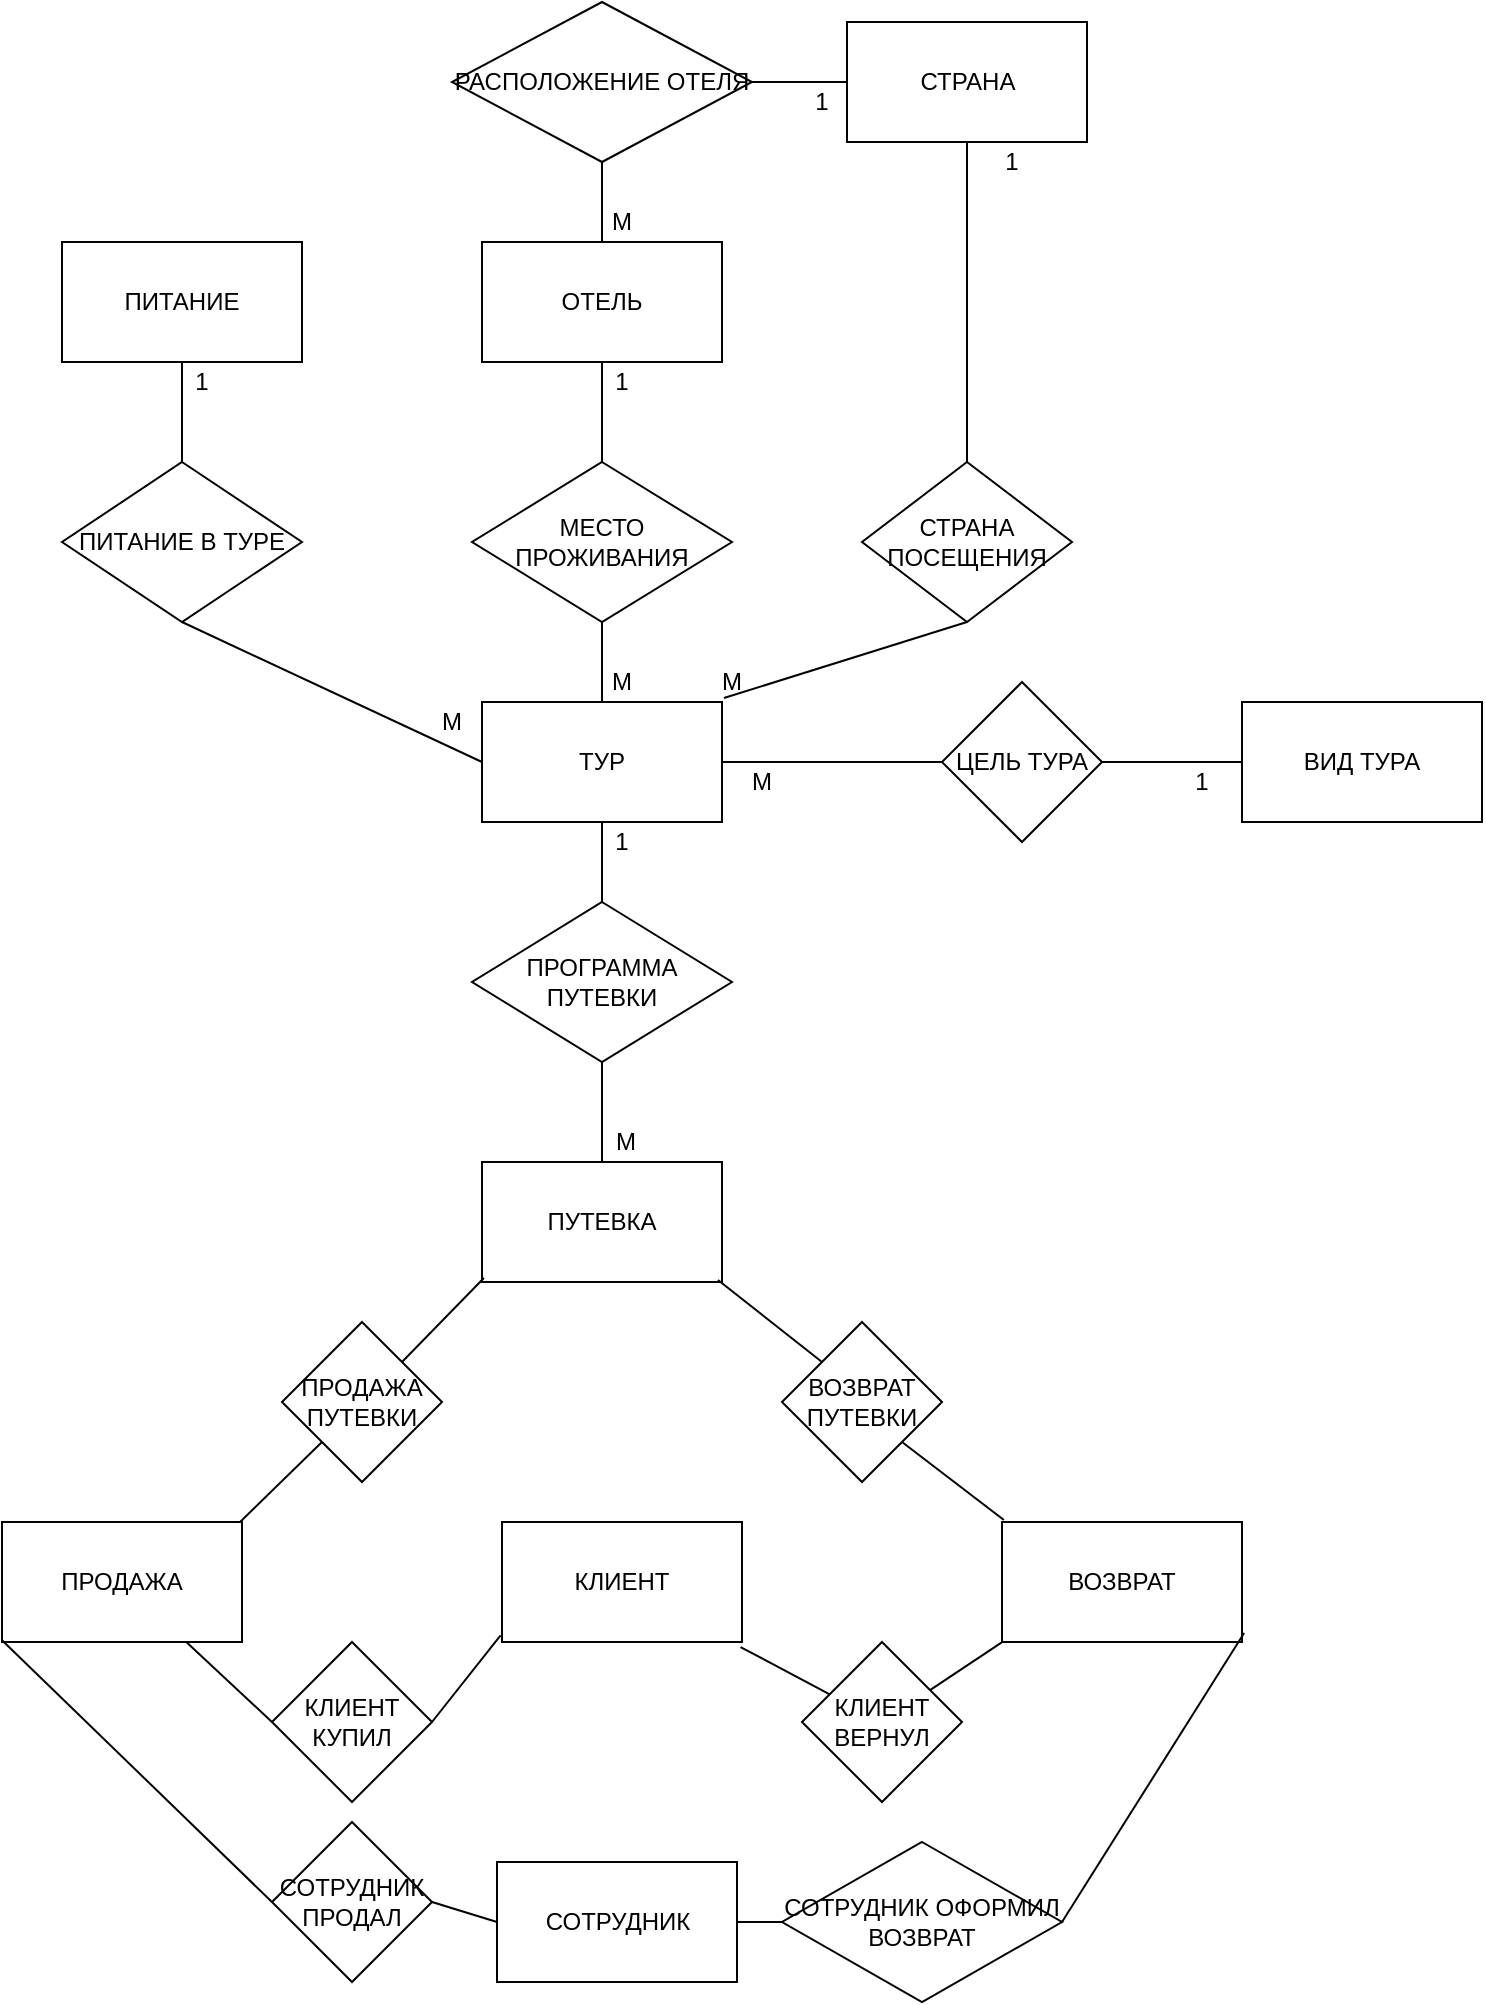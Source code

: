 <mxfile version="12.1.3" pages="1"><diagram id="nCkJkp92wMYN5X4pbz59" name="Page-1"><mxGraphModel dx="1656" dy="698" grid="1" gridSize="10" guides="1" tooltips="1" connect="1" arrows="1" fold="1" page="1" pageScale="1" pageWidth="827" pageHeight="1169" math="0" shadow="0"><root><mxCell id="0"/><mxCell id="1" parent="0"/><mxCell id="i1TEP-UAgcvGurtjbiIK-17" style="rounded=0;orthogonalLoop=1;jettySize=auto;html=1;entryX=0.5;entryY=0;entryDx=0;entryDy=0;endArrow=none;endFill=0;" edge="1" parent="1" source="i1TEP-UAgcvGurtjbiIK-1" target="i1TEP-UAgcvGurtjbiIK-11"><mxGeometry relative="1" as="geometry"/></mxCell><mxCell id="i1TEP-UAgcvGurtjbiIK-23" style="rounded=0;orthogonalLoop=1;jettySize=auto;html=1;entryX=1;entryY=0.5;entryDx=0;entryDy=0;endArrow=none;endFill=0;exitX=0;exitY=0.5;exitDx=0;exitDy=0;" edge="1" parent="1" source="i1TEP-UAgcvGurtjbiIK-1" target="i1TEP-UAgcvGurtjbiIK-18"><mxGeometry relative="1" as="geometry"/></mxCell><mxCell id="i1TEP-UAgcvGurtjbiIK-1" value="СТРАНА" style="rounded=0;whiteSpace=wrap;html=1;" vertex="1" parent="1"><mxGeometry x="492.5" y="60" width="120" height="60" as="geometry"/></mxCell><mxCell id="i1TEP-UAgcvGurtjbiIK-3" value="ВИД ТУРА" style="rounded=0;whiteSpace=wrap;html=1;" vertex="1" parent="1"><mxGeometry x="690" y="400" width="120" height="60" as="geometry"/></mxCell><mxCell id="i1TEP-UAgcvGurtjbiIK-5" value="ОТЕЛЬ" style="rounded=0;whiteSpace=wrap;html=1;" vertex="1" parent="1"><mxGeometry x="310" y="170" width="120" height="60" as="geometry"/></mxCell><mxCell id="i1TEP-UAgcvGurtjbiIK-36" style="edgeStyle=none;rounded=0;orthogonalLoop=1;jettySize=auto;html=1;exitX=0.5;exitY=1;exitDx=0;exitDy=0;entryX=0.5;entryY=0;entryDx=0;entryDy=0;endArrow=none;endFill=0;" edge="1" parent="1" source="i1TEP-UAgcvGurtjbiIK-7" target="i1TEP-UAgcvGurtjbiIK-33"><mxGeometry relative="1" as="geometry"/></mxCell><mxCell id="i1TEP-UAgcvGurtjbiIK-7" value="ПИТАНИЕ" style="rounded=0;whiteSpace=wrap;html=1;" vertex="1" parent="1"><mxGeometry x="100" y="170" width="120" height="60" as="geometry"/></mxCell><mxCell id="i1TEP-UAgcvGurtjbiIK-32" style="rounded=0;orthogonalLoop=1;jettySize=auto;html=1;endArrow=none;endFill=0;entryX=1.008;entryY=-0.033;entryDx=0;entryDy=0;exitX=0.5;exitY=1;exitDx=0;exitDy=0;entryPerimeter=0;" edge="1" parent="1" source="i1TEP-UAgcvGurtjbiIK-11" target="i1TEP-UAgcvGurtjbiIK-16"><mxGeometry relative="1" as="geometry"><mxPoint x="510" y="415" as="targetPoint"/></mxGeometry></mxCell><mxCell id="i1TEP-UAgcvGurtjbiIK-11" value="СТРАНА ПОСЕЩЕНИЯ" style="rhombus;whiteSpace=wrap;html=1;" vertex="1" parent="1"><mxGeometry x="500" y="280" width="105" height="80" as="geometry"/></mxCell><mxCell id="i1TEP-UAgcvGurtjbiIK-40" style="edgeStyle=none;rounded=0;orthogonalLoop=1;jettySize=auto;html=1;exitX=0.5;exitY=1;exitDx=0;exitDy=0;entryX=0.5;entryY=0;entryDx=0;entryDy=0;endArrow=none;endFill=0;" edge="1" parent="1" source="i1TEP-UAgcvGurtjbiIK-16" target="i1TEP-UAgcvGurtjbiIK-39"><mxGeometry relative="1" as="geometry"/></mxCell><mxCell id="i1TEP-UAgcvGurtjbiIK-16" value="ТУР" style="rounded=0;whiteSpace=wrap;html=1;" vertex="1" parent="1"><mxGeometry x="310" y="400" width="120" height="60" as="geometry"/></mxCell><mxCell id="i1TEP-UAgcvGurtjbiIK-24" style="edgeStyle=orthogonalEdgeStyle;rounded=0;orthogonalLoop=1;jettySize=auto;html=1;entryX=0.5;entryY=0;entryDx=0;entryDy=0;endArrow=none;endFill=0;" edge="1" parent="1" source="i1TEP-UAgcvGurtjbiIK-18" target="i1TEP-UAgcvGurtjbiIK-5"><mxGeometry relative="1" as="geometry"/></mxCell><mxCell id="i1TEP-UAgcvGurtjbiIK-18" value="РАСПОЛОЖЕНИЕ ОТЕЛЯ" style="rhombus;whiteSpace=wrap;html=1;" vertex="1" parent="1"><mxGeometry x="295" y="50" width="150" height="80" as="geometry"/></mxCell><mxCell id="i1TEP-UAgcvGurtjbiIK-26" style="edgeStyle=orthogonalEdgeStyle;rounded=0;orthogonalLoop=1;jettySize=auto;html=1;entryX=0;entryY=0.5;entryDx=0;entryDy=0;endArrow=none;endFill=0;" edge="1" parent="1" source="i1TEP-UAgcvGurtjbiIK-25" target="i1TEP-UAgcvGurtjbiIK-3"><mxGeometry relative="1" as="geometry"/></mxCell><mxCell id="i1TEP-UAgcvGurtjbiIK-27" style="edgeStyle=orthogonalEdgeStyle;rounded=0;orthogonalLoop=1;jettySize=auto;html=1;entryX=1;entryY=0.5;entryDx=0;entryDy=0;endArrow=none;endFill=0;" edge="1" parent="1" source="i1TEP-UAgcvGurtjbiIK-25" target="i1TEP-UAgcvGurtjbiIK-16"><mxGeometry relative="1" as="geometry"><Array as="points"><mxPoint x="600" y="430"/><mxPoint x="600" y="430"/></Array></mxGeometry></mxCell><mxCell id="i1TEP-UAgcvGurtjbiIK-25" value="ЦЕЛЬ ТУРА" style="rhombus;whiteSpace=wrap;html=1;" vertex="1" parent="1"><mxGeometry x="540" y="390" width="80" height="80" as="geometry"/></mxCell><mxCell id="i1TEP-UAgcvGurtjbiIK-29" style="rounded=0;orthogonalLoop=1;jettySize=auto;html=1;entryX=0.5;entryY=0;entryDx=0;entryDy=0;endArrow=none;endFill=0;exitX=0.5;exitY=1;exitDx=0;exitDy=0;" edge="1" parent="1" source="i1TEP-UAgcvGurtjbiIK-28" target="i1TEP-UAgcvGurtjbiIK-16"><mxGeometry relative="1" as="geometry"/></mxCell><mxCell id="i1TEP-UAgcvGurtjbiIK-30" style="edgeStyle=orthogonalEdgeStyle;rounded=0;orthogonalLoop=1;jettySize=auto;html=1;endArrow=none;endFill=0;" edge="1" parent="1" source="i1TEP-UAgcvGurtjbiIK-28" target="i1TEP-UAgcvGurtjbiIK-5"><mxGeometry relative="1" as="geometry"/></mxCell><mxCell id="i1TEP-UAgcvGurtjbiIK-28" value="МЕСТО ПРОЖИВАНИЯ" style="rhombus;whiteSpace=wrap;html=1;" vertex="1" parent="1"><mxGeometry x="305" y="280" width="130" height="80" as="geometry"/></mxCell><mxCell id="i1TEP-UAgcvGurtjbiIK-35" style="edgeStyle=none;rounded=0;orthogonalLoop=1;jettySize=auto;html=1;exitX=0.5;exitY=1;exitDx=0;exitDy=0;entryX=0;entryY=0.5;entryDx=0;entryDy=0;endArrow=none;endFill=0;" edge="1" parent="1" source="i1TEP-UAgcvGurtjbiIK-33" target="i1TEP-UAgcvGurtjbiIK-16"><mxGeometry relative="1" as="geometry"/></mxCell><mxCell id="i1TEP-UAgcvGurtjbiIK-33" value="ПИТАНИЕ В ТУРЕ" style="rhombus;whiteSpace=wrap;html=1;" vertex="1" parent="1"><mxGeometry x="100" y="280" width="120" height="80" as="geometry"/></mxCell><mxCell id="i1TEP-UAgcvGurtjbiIK-41" style="edgeStyle=none;rounded=0;orthogonalLoop=1;jettySize=auto;html=1;entryX=0.5;entryY=1;entryDx=0;entryDy=0;endArrow=none;endFill=0;" edge="1" parent="1" source="i1TEP-UAgcvGurtjbiIK-37" target="i1TEP-UAgcvGurtjbiIK-39"><mxGeometry relative="1" as="geometry"/></mxCell><mxCell id="i1TEP-UAgcvGurtjbiIK-37" value="ПУТЕВКА" style="rounded=0;whiteSpace=wrap;html=1;" vertex="1" parent="1"><mxGeometry x="310" y="630" width="120" height="60" as="geometry"/></mxCell><mxCell id="i1TEP-UAgcvGurtjbiIK-39" value="ПРОГРАММА ПУТЕВКИ" style="rhombus;whiteSpace=wrap;html=1;rotation=0;" vertex="1" parent="1"><mxGeometry x="305" y="500" width="130" height="80" as="geometry"/></mxCell><mxCell id="i1TEP-UAgcvGurtjbiIK-42" value="ПРОДАЖА" style="rounded=0;whiteSpace=wrap;html=1;" vertex="1" parent="1"><mxGeometry x="70" y="810" width="120" height="60" as="geometry"/></mxCell><mxCell id="i1TEP-UAgcvGurtjbiIK-43" value="ВОЗВРАТ" style="rounded=0;whiteSpace=wrap;html=1;" vertex="1" parent="1"><mxGeometry x="570" y="810" width="120" height="60" as="geometry"/></mxCell><mxCell id="i1TEP-UAgcvGurtjbiIK-46" style="edgeStyle=none;rounded=0;orthogonalLoop=1;jettySize=auto;html=1;exitX=1;exitY=0;exitDx=0;exitDy=0;entryX=0.008;entryY=0.967;entryDx=0;entryDy=0;entryPerimeter=0;endArrow=none;endFill=0;" edge="1" parent="1" source="i1TEP-UAgcvGurtjbiIK-44" target="i1TEP-UAgcvGurtjbiIK-37"><mxGeometry relative="1" as="geometry"/></mxCell><mxCell id="i1TEP-UAgcvGurtjbiIK-47" style="edgeStyle=none;rounded=0;orthogonalLoop=1;jettySize=auto;html=1;exitX=0;exitY=1;exitDx=0;exitDy=0;entryX=0.992;entryY=0;entryDx=0;entryDy=0;entryPerimeter=0;endArrow=none;endFill=0;" edge="1" parent="1" source="i1TEP-UAgcvGurtjbiIK-44" target="i1TEP-UAgcvGurtjbiIK-42"><mxGeometry relative="1" as="geometry"/></mxCell><mxCell id="i1TEP-UAgcvGurtjbiIK-44" value="ПРОДАЖА ПУТЕВКИ" style="rhombus;whiteSpace=wrap;html=1;" vertex="1" parent="1"><mxGeometry x="210" y="710" width="80" height="80" as="geometry"/></mxCell><mxCell id="i1TEP-UAgcvGurtjbiIK-48" style="edgeStyle=none;rounded=0;orthogonalLoop=1;jettySize=auto;html=1;exitX=0;exitY=0;exitDx=0;exitDy=0;entryX=0.983;entryY=0.983;entryDx=0;entryDy=0;entryPerimeter=0;endArrow=none;endFill=0;" edge="1" parent="1" source="i1TEP-UAgcvGurtjbiIK-45" target="i1TEP-UAgcvGurtjbiIK-37"><mxGeometry relative="1" as="geometry"/></mxCell><mxCell id="i1TEP-UAgcvGurtjbiIK-49" style="edgeStyle=none;rounded=0;orthogonalLoop=1;jettySize=auto;html=1;exitX=1;exitY=1;exitDx=0;exitDy=0;entryX=0.008;entryY=-0.017;entryDx=0;entryDy=0;entryPerimeter=0;endArrow=none;endFill=0;" edge="1" parent="1" source="i1TEP-UAgcvGurtjbiIK-45" target="i1TEP-UAgcvGurtjbiIK-43"><mxGeometry relative="1" as="geometry"/></mxCell><mxCell id="i1TEP-UAgcvGurtjbiIK-45" value="ВОЗВРАТ ПУТЕВКИ" style="rhombus;whiteSpace=wrap;html=1;" vertex="1" parent="1"><mxGeometry x="460" y="710" width="80" height="80" as="geometry"/></mxCell><mxCell id="i1TEP-UAgcvGurtjbiIK-75" style="edgeStyle=none;rounded=0;orthogonalLoop=1;jettySize=auto;html=1;exitX=0;exitY=0.5;exitDx=0;exitDy=0;entryX=1;entryY=0.5;entryDx=0;entryDy=0;endArrow=none;endFill=0;" edge="1" parent="1" source="i1TEP-UAgcvGurtjbiIK-50" target="i1TEP-UAgcvGurtjbiIK-70"><mxGeometry relative="1" as="geometry"/></mxCell><mxCell id="i1TEP-UAgcvGurtjbiIK-79" style="edgeStyle=none;rounded=0;orthogonalLoop=1;jettySize=auto;html=1;exitX=1;exitY=0.5;exitDx=0;exitDy=0;entryX=0;entryY=0.5;entryDx=0;entryDy=0;endArrow=none;endFill=0;" edge="1" parent="1" source="i1TEP-UAgcvGurtjbiIK-50" target="i1TEP-UAgcvGurtjbiIK-73"><mxGeometry relative="1" as="geometry"/></mxCell><mxCell id="i1TEP-UAgcvGurtjbiIK-50" value="СОТРУДНИК" style="rounded=0;whiteSpace=wrap;html=1;" vertex="1" parent="1"><mxGeometry x="317.5" y="980" width="120" height="60" as="geometry"/></mxCell><mxCell id="i1TEP-UAgcvGurtjbiIK-51" value="КЛИЕНТ" style="rounded=0;whiteSpace=wrap;html=1;" vertex="1" parent="1"><mxGeometry x="320" y="810" width="120" height="60" as="geometry"/></mxCell><mxCell id="i1TEP-UAgcvGurtjbiIK-52" value="1" style="text;html=1;strokeColor=none;fillColor=none;align=center;verticalAlign=middle;whiteSpace=wrap;rounded=0;" vertex="1" parent="1"><mxGeometry x="460" y="90" width="40" height="20" as="geometry"/></mxCell><mxCell id="i1TEP-UAgcvGurtjbiIK-53" value="M" style="text;html=1;strokeColor=none;fillColor=none;align=center;verticalAlign=middle;whiteSpace=wrap;rounded=0;" vertex="1" parent="1"><mxGeometry x="360" y="150" width="40" height="20" as="geometry"/></mxCell><mxCell id="i1TEP-UAgcvGurtjbiIK-55" value="1" style="text;html=1;strokeColor=none;fillColor=none;align=center;verticalAlign=middle;whiteSpace=wrap;rounded=0;" vertex="1" parent="1"><mxGeometry x="555" y="120" width="40" height="20" as="geometry"/></mxCell><mxCell id="i1TEP-UAgcvGurtjbiIK-56" value="M" style="text;html=1;strokeColor=none;fillColor=none;align=center;verticalAlign=middle;whiteSpace=wrap;rounded=0;" vertex="1" parent="1"><mxGeometry x="415" y="380" width="40" height="20" as="geometry"/></mxCell><mxCell id="i1TEP-UAgcvGurtjbiIK-57" value="1" style="text;html=1;strokeColor=none;fillColor=none;align=center;verticalAlign=middle;whiteSpace=wrap;rounded=0;" vertex="1" parent="1"><mxGeometry x="360" y="230" width="40" height="20" as="geometry"/></mxCell><mxCell id="i1TEP-UAgcvGurtjbiIK-58" value="M" style="text;html=1;strokeColor=none;fillColor=none;align=center;verticalAlign=middle;whiteSpace=wrap;rounded=0;" vertex="1" parent="1"><mxGeometry x="360" y="380" width="40" height="20" as="geometry"/></mxCell><mxCell id="i1TEP-UAgcvGurtjbiIK-59" value="1" style="text;html=1;strokeColor=none;fillColor=none;align=center;verticalAlign=middle;whiteSpace=wrap;rounded=0;" vertex="1" parent="1"><mxGeometry x="150" y="230" width="40" height="20" as="geometry"/></mxCell><mxCell id="i1TEP-UAgcvGurtjbiIK-60" value="M" style="text;html=1;strokeColor=none;fillColor=none;align=center;verticalAlign=middle;whiteSpace=wrap;rounded=0;" vertex="1" parent="1"><mxGeometry x="275" y="400" width="40" height="20" as="geometry"/></mxCell><mxCell id="i1TEP-UAgcvGurtjbiIK-61" value="M" style="text;html=1;strokeColor=none;fillColor=none;align=center;verticalAlign=middle;whiteSpace=wrap;rounded=0;" vertex="1" parent="1"><mxGeometry x="430" y="430" width="40" height="20" as="geometry"/></mxCell><mxCell id="i1TEP-UAgcvGurtjbiIK-63" value="1" style="text;html=1;strokeColor=none;fillColor=none;align=center;verticalAlign=middle;whiteSpace=wrap;rounded=0;" vertex="1" parent="1"><mxGeometry x="650" y="430" width="40" height="20" as="geometry"/></mxCell><mxCell id="i1TEP-UAgcvGurtjbiIK-65" value="1" style="text;html=1;strokeColor=none;fillColor=none;align=center;verticalAlign=middle;whiteSpace=wrap;rounded=0;" vertex="1" parent="1"><mxGeometry x="360" y="460" width="40" height="20" as="geometry"/></mxCell><mxCell id="i1TEP-UAgcvGurtjbiIK-68" value="M" style="text;html=1;resizable=0;points=[];autosize=1;align=left;verticalAlign=top;spacingTop=-4;" vertex="1" parent="1"><mxGeometry x="375" y="610" width="30" height="20" as="geometry"/></mxCell><mxCell id="i1TEP-UAgcvGurtjbiIK-76" style="edgeStyle=none;rounded=0;orthogonalLoop=1;jettySize=auto;html=1;exitX=0;exitY=0.5;exitDx=0;exitDy=0;entryX=-0.001;entryY=0.983;entryDx=0;entryDy=0;entryPerimeter=0;endArrow=none;endFill=0;" edge="1" parent="1" source="i1TEP-UAgcvGurtjbiIK-70" target="i1TEP-UAgcvGurtjbiIK-42"><mxGeometry relative="1" as="geometry"/></mxCell><mxCell id="i1TEP-UAgcvGurtjbiIK-70" value="СОТРУДНИК ПРОДАЛ" style="rhombus;whiteSpace=wrap;html=1;" vertex="1" parent="1"><mxGeometry x="205" y="960" width="80" height="80" as="geometry"/></mxCell><mxCell id="i1TEP-UAgcvGurtjbiIK-77" style="edgeStyle=none;rounded=0;orthogonalLoop=1;jettySize=auto;html=1;exitX=0;exitY=0.5;exitDx=0;exitDy=0;endArrow=none;endFill=0;" edge="1" parent="1" source="i1TEP-UAgcvGurtjbiIK-71" target="i1TEP-UAgcvGurtjbiIK-42"><mxGeometry relative="1" as="geometry"/></mxCell><mxCell id="i1TEP-UAgcvGurtjbiIK-78" style="edgeStyle=none;rounded=0;orthogonalLoop=1;jettySize=auto;html=1;exitX=1;exitY=0.5;exitDx=0;exitDy=0;entryX=-0.006;entryY=0.944;entryDx=0;entryDy=0;entryPerimeter=0;endArrow=none;endFill=0;" edge="1" parent="1" source="i1TEP-UAgcvGurtjbiIK-71" target="i1TEP-UAgcvGurtjbiIK-51"><mxGeometry relative="1" as="geometry"/></mxCell><mxCell id="i1TEP-UAgcvGurtjbiIK-71" value="КЛИЕНТ КУПИЛ" style="rhombus;whiteSpace=wrap;html=1;" vertex="1" parent="1"><mxGeometry x="205" y="870" width="80" height="80" as="geometry"/></mxCell><mxCell id="i1TEP-UAgcvGurtjbiIK-81" style="edgeStyle=none;rounded=0;orthogonalLoop=1;jettySize=auto;html=1;entryX=-0.001;entryY=1.003;entryDx=0;entryDy=0;entryPerimeter=0;endArrow=none;endFill=0;" edge="1" parent="1" source="i1TEP-UAgcvGurtjbiIK-72" target="i1TEP-UAgcvGurtjbiIK-43"><mxGeometry relative="1" as="geometry"/></mxCell><mxCell id="i1TEP-UAgcvGurtjbiIK-82" style="edgeStyle=none;rounded=0;orthogonalLoop=1;jettySize=auto;html=1;entryX=0.994;entryY=1.042;entryDx=0;entryDy=0;entryPerimeter=0;endArrow=none;endFill=0;" edge="1" parent="1" source="i1TEP-UAgcvGurtjbiIK-72" target="i1TEP-UAgcvGurtjbiIK-51"><mxGeometry relative="1" as="geometry"/></mxCell><mxCell id="i1TEP-UAgcvGurtjbiIK-72" value="КЛИЕНТ ВЕРНУЛ" style="rhombus;whiteSpace=wrap;html=1;" vertex="1" parent="1"><mxGeometry x="470" y="870" width="80" height="80" as="geometry"/></mxCell><mxCell id="i1TEP-UAgcvGurtjbiIK-80" style="edgeStyle=none;rounded=0;orthogonalLoop=1;jettySize=auto;html=1;exitX=1;exitY=0.5;exitDx=0;exitDy=0;entryX=1.009;entryY=0.925;entryDx=0;entryDy=0;entryPerimeter=0;endArrow=none;endFill=0;" edge="1" parent="1" source="i1TEP-UAgcvGurtjbiIK-73" target="i1TEP-UAgcvGurtjbiIK-43"><mxGeometry relative="1" as="geometry"/></mxCell><mxCell id="i1TEP-UAgcvGurtjbiIK-73" value="СОТРУДНИК ОФОРМИЛ ВОЗВРАТ" style="rhombus;whiteSpace=wrap;html=1;" vertex="1" parent="1"><mxGeometry x="460" y="970" width="140" height="80" as="geometry"/></mxCell></root></mxGraphModel></diagram></mxfile>